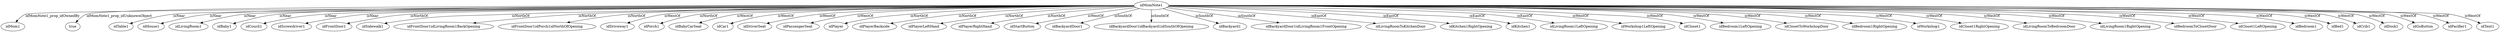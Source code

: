 strict digraph  {
idMomNote1 [node_type=entity_node];
idMom1 [node_type=property_node];
true [node_type=property_node];
idTable1 [node_type=entity_node];
idHouse1 [node_type=entity_node];
idLivingRoom1 [node_type=entity_node];
idBaby1 [node_type=entity_node];
idCouch1 [node_type=entity_node];
idScrewdriver1 [node_type=entity_node];
idFrontDoor1 [node_type=entity_node];
idSidewalk1 [node_type=entity_node];
idFrontDoor1idLivingRoom1BackOpening [node_type=entity_node];
idFrontDoor1idPorch1idNorthOfOpening [node_type=entity_node];
idDriveway1 [node_type=entity_node];
idPorch1 [node_type=entity_node];
idBabyCarSeat [node_type=entity_node];
idCar1 [node_type=entity_node];
idDriverSeat [node_type=entity_node];
idPassengerSeat [node_type=entity_node];
idPlayer [node_type=entity_node];
idPlayerBackside [node_type=entity_node];
idPlayerLeftHand [node_type=entity_node];
idPlayerRightHand [node_type=entity_node];
idStartButton [node_type=entity_node];
idBackyardDoor1 [node_type=entity_node];
idBackyardDoor1idBackyard1idSouthOfOpening [node_type=entity_node];
idBackyard1 [node_type=entity_node];
idBackyardDoor1idLivingRoom1FrontOpening [node_type=entity_node];
idLivingRoomToKitchenDoor [node_type=entity_node];
idKitchen1RightOpening [node_type=entity_node];
idKitchen1 [node_type=entity_node];
idLivingRoom1LeftOpening [node_type=entity_node];
idWorkshop1LeftOpening [node_type=entity_node];
idCloset1 [node_type=entity_node];
idBedroom1LeftOpening [node_type=entity_node];
idClosetToWorkshopDoor [node_type=entity_node];
idBedroom1RightOpening [node_type=entity_node];
idWorkshop1 [node_type=entity_node];
idCloset1RightOpening [node_type=entity_node];
idLivingRoomToBedroomDoor [node_type=entity_node];
idLivingRoom1RightOpening [node_type=entity_node];
idBedroomToClosetDoor [node_type=entity_node];
idCloset1LeftOpening [node_type=entity_node];
idBedroom1 [node_type=entity_node];
idBed1 [node_type=entity_node];
idCrib1 [node_type=entity_node];
idDock1 [node_type=entity_node];
idGoButton [node_type=entity_node];
idPacifier1 [node_type=entity_node];
idTent1 [node_type=entity_node];
idMomNote1 -> idMom1  [edge_type=property, label=idMomNote1_prop_idOwnedBy];
idMomNote1 -> true  [edge_type=property, label=idMomNote1_prop_idUnknownObject];
idMomNote1 -> idTable1  [edge_type=relationship, label=isNear];
idMomNote1 -> idHouse1  [edge_type=relationship, label=isNear];
idMomNote1 -> idLivingRoom1  [edge_type=relationship, label=isNear];
idMomNote1 -> idBaby1  [edge_type=relationship, label=isNear];
idMomNote1 -> idCouch1  [edge_type=relationship, label=isNear];
idMomNote1 -> idScrewdriver1  [edge_type=relationship, label=isNear];
idMomNote1 -> idFrontDoor1  [edge_type=relationship, label=isNorthOf];
idMomNote1 -> idSidewalk1  [edge_type=relationship, label=isNorthOf];
idMomNote1 -> idFrontDoor1idLivingRoom1BackOpening  [edge_type=relationship, label=isNorthOf];
idMomNote1 -> idFrontDoor1idPorch1idNorthOfOpening  [edge_type=relationship, label=isNorthOf];
idMomNote1 -> idDriveway1  [edge_type=relationship, label=isWestOf];
idMomNote1 -> idPorch1  [edge_type=relationship, label=isNorthOf];
idMomNote1 -> idBabyCarSeat  [edge_type=relationship, label=isWestOf];
idMomNote1 -> idCar1  [edge_type=relationship, label=isWestOf];
idMomNote1 -> idDriverSeat  [edge_type=relationship, label=isWestOf];
idMomNote1 -> idPassengerSeat  [edge_type=relationship, label=isWestOf];
idMomNote1 -> idPlayer  [edge_type=relationship, label=isNorthOf];
idMomNote1 -> idPlayerBackside  [edge_type=relationship, label=isNorthOf];
idMomNote1 -> idPlayerLeftHand  [edge_type=relationship, label=isNorthOf];
idMomNote1 -> idPlayerRightHand  [edge_type=relationship, label=isNorthOf];
idMomNote1 -> idStartButton  [edge_type=relationship, label=isWestOf];
idMomNote1 -> idBackyardDoor1  [edge_type=relationship, label=isSouthOf];
idMomNote1 -> idBackyardDoor1idBackyard1idSouthOfOpening  [edge_type=relationship, label=isSouthOf];
idMomNote1 -> idBackyard1  [edge_type=relationship, label=isSouthOf];
idMomNote1 -> idBackyardDoor1idLivingRoom1FrontOpening  [edge_type=relationship, label=isSouthOf];
idMomNote1 -> idLivingRoomToKitchenDoor  [edge_type=relationship, label=isEastOf];
idMomNote1 -> idKitchen1RightOpening  [edge_type=relationship, label=isEastOf];
idMomNote1 -> idKitchen1  [edge_type=relationship, label=isEastOf];
idMomNote1 -> idLivingRoom1LeftOpening  [edge_type=relationship, label=isEastOf];
idMomNote1 -> idWorkshop1LeftOpening  [edge_type=relationship, label=isWestOf];
idMomNote1 -> idCloset1  [edge_type=relationship, label=isWestOf];
idMomNote1 -> idBedroom1LeftOpening  [edge_type=relationship, label=isWestOf];
idMomNote1 -> idClosetToWorkshopDoor  [edge_type=relationship, label=isWestOf];
idMomNote1 -> idBedroom1RightOpening  [edge_type=relationship, label=isWestOf];
idMomNote1 -> idWorkshop1  [edge_type=relationship, label=isWestOf];
idMomNote1 -> idCloset1RightOpening  [edge_type=relationship, label=isWestOf];
idMomNote1 -> idLivingRoomToBedroomDoor  [edge_type=relationship, label=isWestOf];
idMomNote1 -> idLivingRoom1RightOpening  [edge_type=relationship, label=isWestOf];
idMomNote1 -> idBedroomToClosetDoor  [edge_type=relationship, label=isWestOf];
idMomNote1 -> idCloset1LeftOpening  [edge_type=relationship, label=isWestOf];
idMomNote1 -> idBedroom1  [edge_type=relationship, label=isWestOf];
idMomNote1 -> idBed1  [edge_type=relationship, label=isWestOf];
idMomNote1 -> idCrib1  [edge_type=relationship, label=isWestOf];
idMomNote1 -> idDock1  [edge_type=relationship, label=isWestOf];
idMomNote1 -> idGoButton  [edge_type=relationship, label=isWestOf];
idMomNote1 -> idPacifier1  [edge_type=relationship, label=isWestOf];
idMomNote1 -> idTent1  [edge_type=relationship, label=isWestOf];
}
